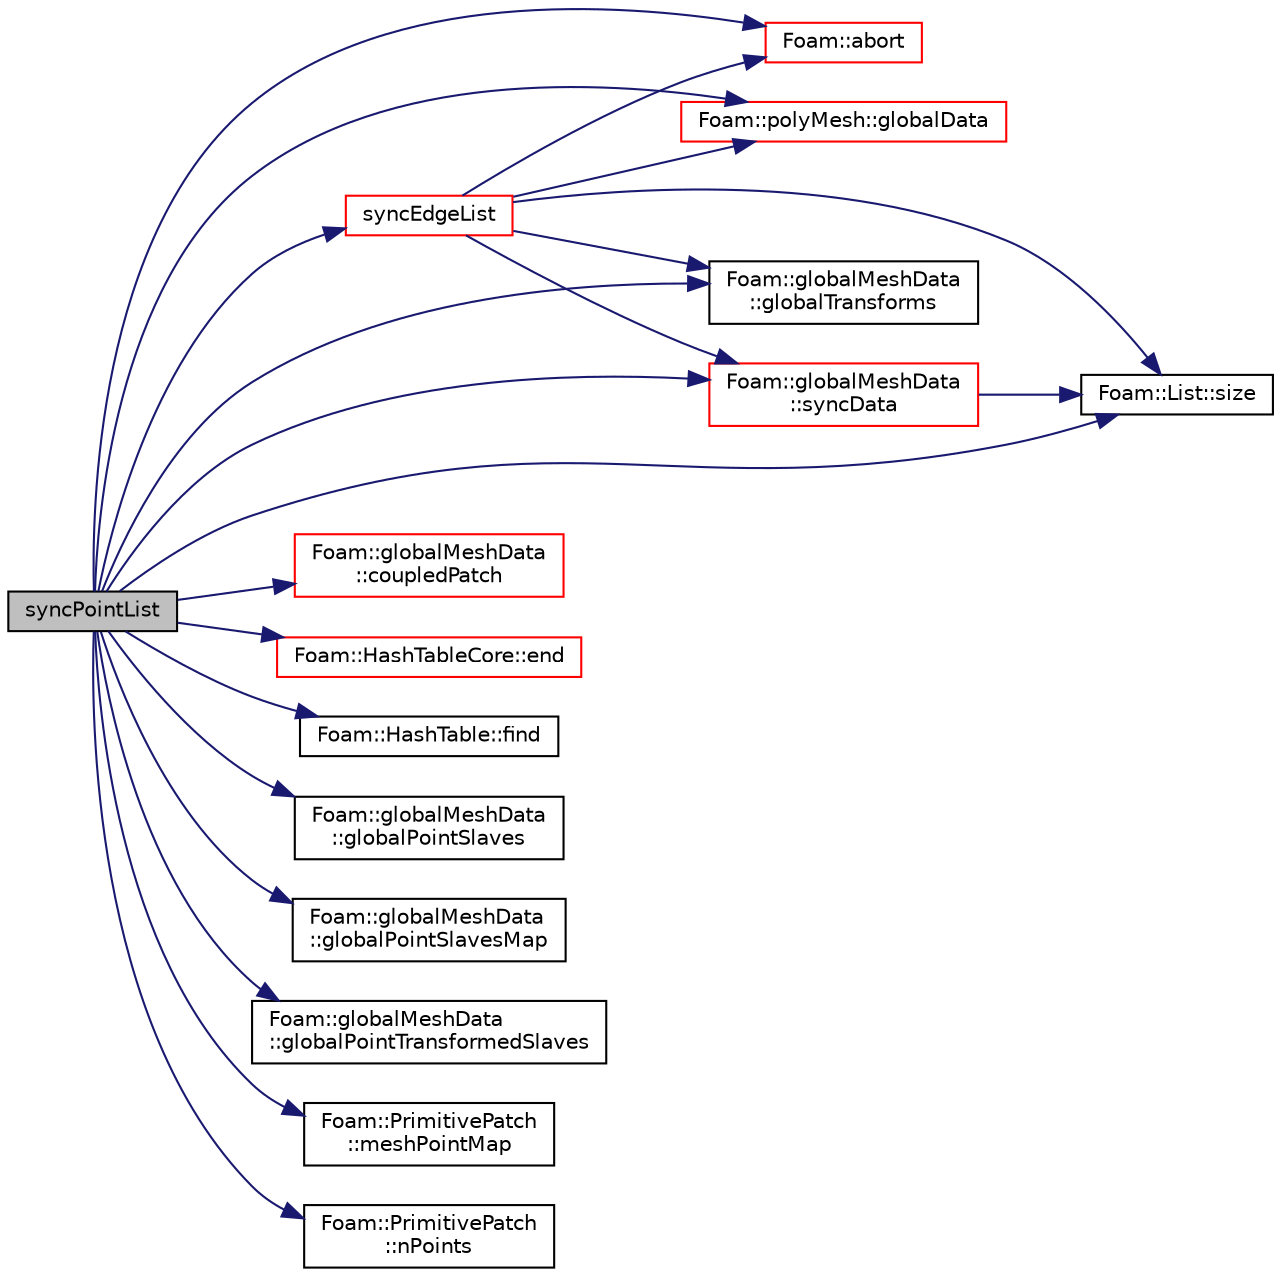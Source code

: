 digraph "syncPointList"
{
  bgcolor="transparent";
  edge [fontname="Helvetica",fontsize="10",labelfontname="Helvetica",labelfontsize="10"];
  node [fontname="Helvetica",fontsize="10",shape=record];
  rankdir="LR";
  Node1509 [label="syncPointList",height=0.2,width=0.4,color="black", fillcolor="grey75", style="filled", fontcolor="black"];
  Node1509 -> Node1510 [color="midnightblue",fontsize="10",style="solid",fontname="Helvetica"];
  Node1510 [label="Foam::abort",height=0.2,width=0.4,color="red",URL="$a21851.html#a447107a607d03e417307c203fa5fb44b"];
  Node1509 -> Node1555 [color="midnightblue",fontsize="10",style="solid",fontname="Helvetica"];
  Node1555 [label="Foam::globalMeshData\l::coupledPatch",height=0.2,width=0.4,color="red",URL="$a28485.html#adbf1d40edb1a4d9d7175cc03028a82e7",tooltip="Return patch of all coupled faces. "];
  Node1509 -> Node1568 [color="midnightblue",fontsize="10",style="solid",fontname="Helvetica"];
  Node1568 [label="Foam::HashTableCore::end",height=0.2,width=0.4,color="red",URL="$a26849.html#a540580a296c0ff351686ceb4f27b6fe6",tooltip="iteratorEnd set to beyond the end of any HashTable "];
  Node1509 -> Node1571 [color="midnightblue",fontsize="10",style="solid",fontname="Helvetica"];
  Node1571 [label="Foam::HashTable::find",height=0.2,width=0.4,color="black",URL="$a26841.html#a76b2c74ebd9f33fa9f76261b027ffc11",tooltip="Find and return an iterator set at the hashedEntry. "];
  Node1509 -> Node1572 [color="midnightblue",fontsize="10",style="solid",fontname="Helvetica"];
  Node1572 [label="Foam::polyMesh::globalData",height=0.2,width=0.4,color="red",URL="$a28565.html#a5e9cb8eb9e52843d336386b13423d19c",tooltip="Return parallel info. "];
  Node1509 -> Node1573 [color="midnightblue",fontsize="10",style="solid",fontname="Helvetica"];
  Node1573 [label="Foam::globalMeshData\l::globalPointSlaves",height=0.2,width=0.4,color="black",URL="$a28485.html#abd6bb511169e3569e1a9b3e6aa050e4f"];
  Node1509 -> Node1574 [color="midnightblue",fontsize="10",style="solid",fontname="Helvetica"];
  Node1574 [label="Foam::globalMeshData\l::globalPointSlavesMap",height=0.2,width=0.4,color="black",URL="$a28485.html#a747bfe0f5583f76d7691018964bf660e"];
  Node1509 -> Node1575 [color="midnightblue",fontsize="10",style="solid",fontname="Helvetica"];
  Node1575 [label="Foam::globalMeshData\l::globalPointTransformedSlaves",height=0.2,width=0.4,color="black",URL="$a28485.html#ada74699f61ecc1bf6e786fac6a0d0284"];
  Node1509 -> Node1576 [color="midnightblue",fontsize="10",style="solid",fontname="Helvetica"];
  Node1576 [label="Foam::globalMeshData\l::globalTransforms",height=0.2,width=0.4,color="black",URL="$a28485.html#ac9bc896b4902c5873e7314dcc15477c8",tooltip="Global transforms numbering. "];
  Node1509 -> Node1577 [color="midnightblue",fontsize="10",style="solid",fontname="Helvetica"];
  Node1577 [label="Foam::PrimitivePatch\l::meshPointMap",height=0.2,width=0.4,color="black",URL="$a28693.html#a4bfdf4cb7ea71c49e0131cb6358eacf7",tooltip="Mesh point map. Given the global point index find its. "];
  Node1509 -> Node1578 [color="midnightblue",fontsize="10",style="solid",fontname="Helvetica"];
  Node1578 [label="Foam::PrimitivePatch\l::nPoints",height=0.2,width=0.4,color="black",URL="$a28693.html#a1c886a784a597459dbf2d9470798e9dd",tooltip="Return number of points supporting patch faces. "];
  Node1509 -> Node1579 [color="midnightblue",fontsize="10",style="solid",fontname="Helvetica"];
  Node1579 [label="Foam::List::size",height=0.2,width=0.4,color="black",URL="$a26833.html#a8a5f6fa29bd4b500caf186f60245b384",tooltip="Override size to be inconsistent with allocated storage. "];
  Node1509 -> Node1580 [color="midnightblue",fontsize="10",style="solid",fontname="Helvetica"];
  Node1580 [label="Foam::globalMeshData\l::syncData",height=0.2,width=0.4,color="red",URL="$a28485.html#a81fffc5ec4bfe50dd3ba0a3ca38ee2f1",tooltip="Helper: synchronise data with transforms. "];
  Node1580 -> Node1579 [color="midnightblue",fontsize="10",style="solid",fontname="Helvetica"];
  Node1509 -> Node1594 [color="midnightblue",fontsize="10",style="solid",fontname="Helvetica"];
  Node1594 [label="syncEdgeList",height=0.2,width=0.4,color="red",URL="$a28657.html#a5ed3e64d2ef89e3823674727ea1b3d58",tooltip="Synchronize values on all mesh edges. "];
  Node1594 -> Node1579 [color="midnightblue",fontsize="10",style="solid",fontname="Helvetica"];
  Node1594 -> Node1510 [color="midnightblue",fontsize="10",style="solid",fontname="Helvetica"];
  Node1594 -> Node1572 [color="midnightblue",fontsize="10",style="solid",fontname="Helvetica"];
  Node1594 -> Node1576 [color="midnightblue",fontsize="10",style="solid",fontname="Helvetica"];
  Node1594 -> Node1580 [color="midnightblue",fontsize="10",style="solid",fontname="Helvetica"];
}
